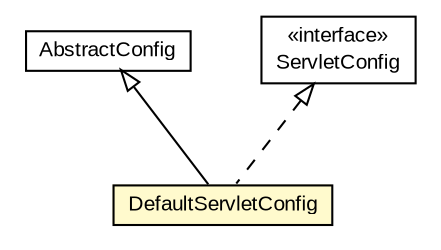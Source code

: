 #!/usr/local/bin/dot
#
# Class diagram 
# Generated by UMLGraph version R5_6-24-gf6e263 (http://www.umlgraph.org/)
#

digraph G {
	edge [fontname="arial",fontsize=10,labelfontname="arial",labelfontsize=10];
	node [fontname="arial",fontsize=10,shape=plaintext];
	nodesep=0.25;
	ranksep=0.5;
	// org.gservlet.DefaultServletConfig
	c1088 [label=<<table title="org.gservlet.DefaultServletConfig" border="0" cellborder="1" cellspacing="0" cellpadding="2" port="p" bgcolor="lemonChiffon" href="./DefaultServletConfig.html">
		<tr><td><table border="0" cellspacing="0" cellpadding="1">
<tr><td align="center" balign="center"> DefaultServletConfig </td></tr>
		</table></td></tr>
		</table>>, URL="./DefaultServletConfig.html", fontname="arial", fontcolor="black", fontsize=10.0];
	// org.gservlet.AbstractConfig
	c1106 [label=<<table title="org.gservlet.AbstractConfig" border="0" cellborder="1" cellspacing="0" cellpadding="2" port="p" href="./AbstractConfig.html">
		<tr><td><table border="0" cellspacing="0" cellpadding="1">
<tr><td align="center" balign="center"> AbstractConfig </td></tr>
		</table></td></tr>
		</table>>, URL="./AbstractConfig.html", fontname="arial", fontcolor="black", fontsize=10.0];
	//org.gservlet.DefaultServletConfig extends org.gservlet.AbstractConfig
	c1106:p -> c1088:p [dir=back,arrowtail=empty];
	//org.gservlet.DefaultServletConfig implements javax.servlet.ServletConfig
	c1119:p -> c1088:p [dir=back,arrowtail=empty,style=dashed];
	// javax.servlet.ServletConfig
	c1119 [label=<<table title="javax.servlet.ServletConfig" border="0" cellborder="1" cellspacing="0" cellpadding="2" port="p" href="https://docs.oracle.com/javaee/7/api/javax/servlet/ServletConfig.html">
		<tr><td><table border="0" cellspacing="0" cellpadding="1">
<tr><td align="center" balign="center"> &#171;interface&#187; </td></tr>
<tr><td align="center" balign="center"> ServletConfig </td></tr>
		</table></td></tr>
		</table>>, URL="https://docs.oracle.com/javaee/7/api/javax/servlet/ServletConfig.html", fontname="arial", fontcolor="black", fontsize=10.0];
}

